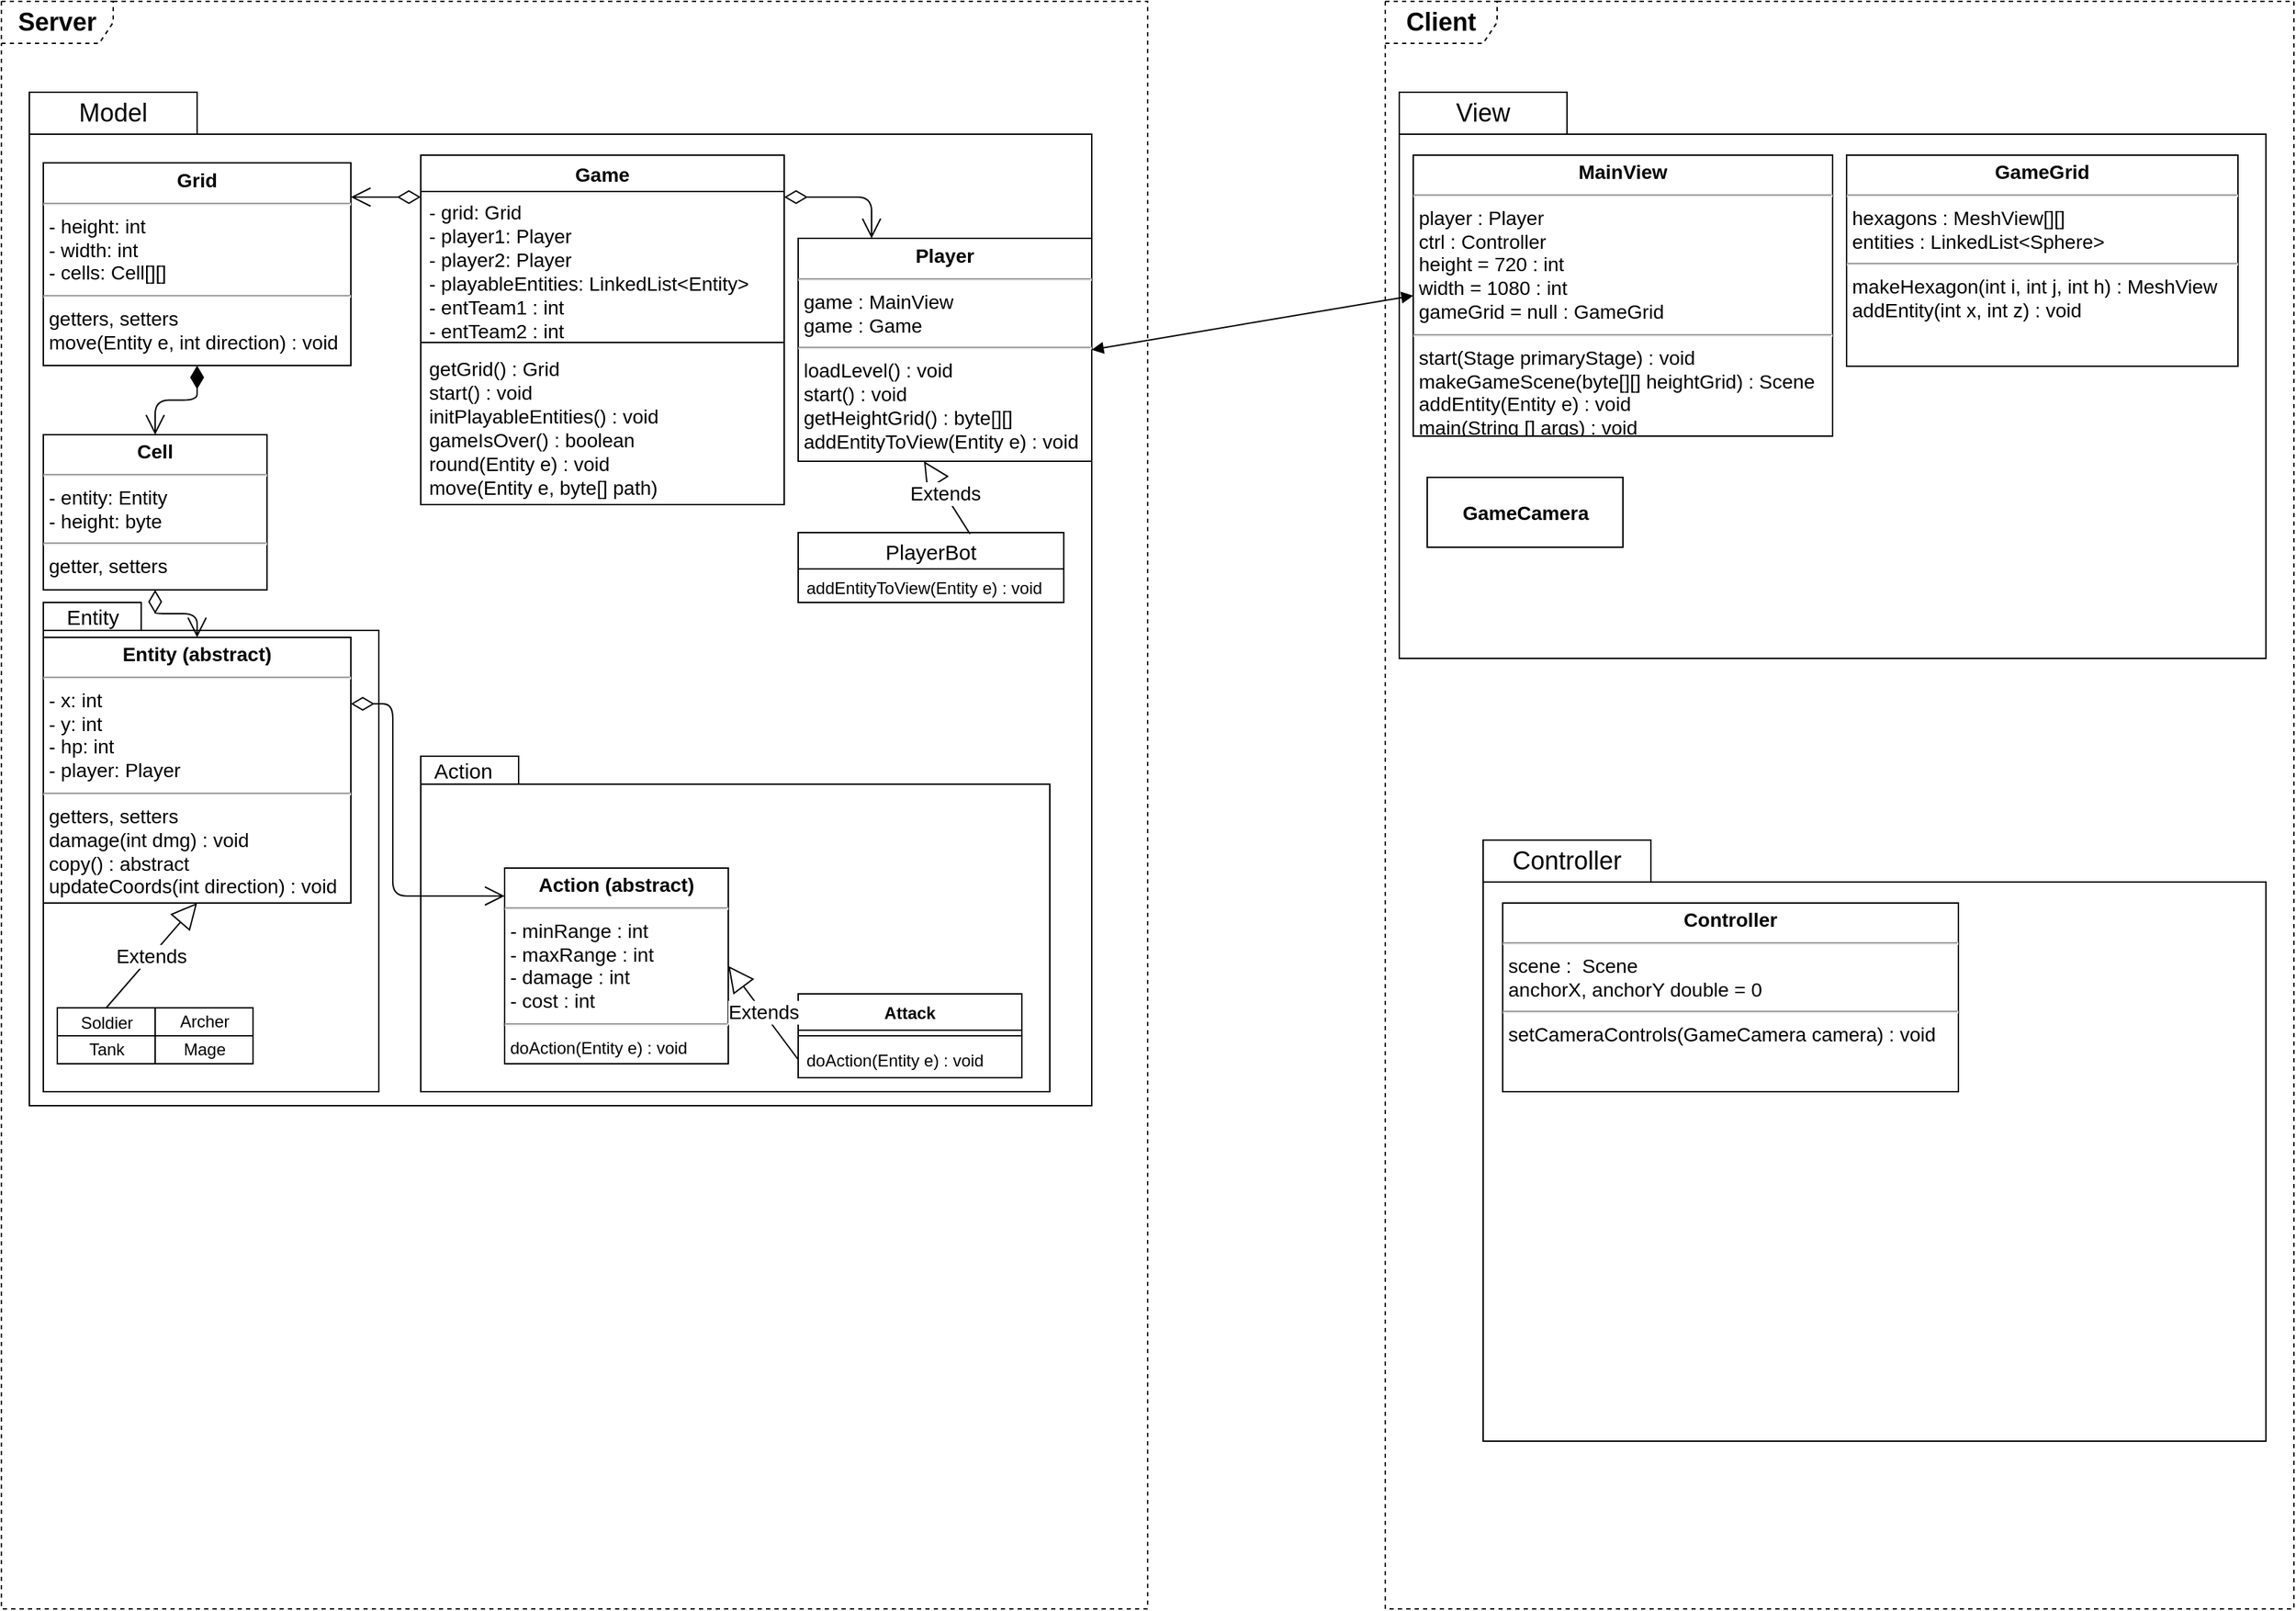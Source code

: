 <mxfile version="14.4.2" type="device"><diagram id="C5RBs43oDa-KdzZeNtuy" name="Page-1"><mxGraphModel dx="2247" dy="834" grid="1" gridSize="10" guides="1" tooltips="1" connect="1" arrows="1" fold="1" page="1" pageScale="1" pageWidth="827" pageHeight="1169" math="0" shadow="0"><root><mxCell id="WIyWlLk6GJQsqaUBKTNV-0"/><mxCell id="WIyWlLk6GJQsqaUBKTNV-1" parent="WIyWlLk6GJQsqaUBKTNV-0"/><mxCell id="uxTU_Fl1mZ-33k4q0JXO-39" value="&lt;b&gt;Server&lt;/b&gt;" style="shape=umlFrame;whiteSpace=wrap;html=1;labelBackgroundColor=none;fillColor=#ffffff;fontSize=18;fontColor=#000000;align=center;width=80;height=30;dashed=1;" parent="WIyWlLk6GJQsqaUBKTNV-1" vertex="1"><mxGeometry x="-820" y="10" width="820" height="1150" as="geometry"/></mxCell><mxCell id="uxTU_Fl1mZ-33k4q0JXO-34" value="&lt;b&gt;Client&lt;/b&gt;" style="shape=umlFrame;whiteSpace=wrap;html=1;labelBackgroundColor=none;fillColor=#ffffff;fontSize=18;fontColor=#000000;align=center;width=80;height=30;dashed=1;perimeterSpacing=0;" parent="WIyWlLk6GJQsqaUBKTNV-1" vertex="1"><mxGeometry x="170" y="10" width="650" height="1150" as="geometry"/></mxCell><mxCell id="uxTU_Fl1mZ-33k4q0JXO-5" value="" style="shape=folder;fontStyle=1;spacingTop=10;tabWidth=120;tabHeight=30;tabPosition=left;html=1;align=left;fontSize=14;" parent="WIyWlLk6GJQsqaUBKTNV-1" vertex="1"><mxGeometry x="-800" y="75" width="760" height="725" as="geometry"/></mxCell><mxCell id="uxTU_Fl1mZ-33k4q0JXO-1" value="Game" style="swimlane;fontStyle=1;align=center;verticalAlign=middle;childLayout=stackLayout;horizontal=1;startSize=26;horizontalStack=0;resizeParent=1;resizeParentMax=0;resizeLast=0;collapsible=1;marginBottom=0;fontSize=14;" parent="WIyWlLk6GJQsqaUBKTNV-1" vertex="1"><mxGeometry x="-520" y="120" width="260" height="250" as="geometry"><mxRectangle x="460" y="240" width="70" height="26" as="alternateBounds"/></mxGeometry></mxCell><mxCell id="uxTU_Fl1mZ-33k4q0JXO-2" value="- grid: Grid&#10;- player1: Player&#10;- player2: Player&#10;- playableEntities: LinkedList&lt;Entity&gt;&#10;- entTeam1 : int&#10;- entTeam2 : int" style="text;align=left;verticalAlign=top;spacingLeft=4;spacingRight=4;overflow=hidden;rotatable=0;points=[[0,0.5],[1,0.5]];portConstraint=eastwest;labelBackgroundColor=none;labelBorderColor=none;fontSize=14;strokeWidth=3;" parent="uxTU_Fl1mZ-33k4q0JXO-1" vertex="1"><mxGeometry y="26" width="260" height="104" as="geometry"/></mxCell><mxCell id="uxTU_Fl1mZ-33k4q0JXO-3" value="" style="line;strokeWidth=1;fillColor=none;align=left;verticalAlign=middle;spacingTop=-1;spacingLeft=3;spacingRight=3;rotatable=0;labelPosition=right;points=[];portConstraint=eastwest;fontSize=14;" parent="uxTU_Fl1mZ-33k4q0JXO-1" vertex="1"><mxGeometry y="130" width="260" height="8" as="geometry"/></mxCell><mxCell id="uxTU_Fl1mZ-33k4q0JXO-4" value="getGrid() : Grid&#10;start() : void&#10;initPlayableEntities() : void&#10;gameIsOver() : boolean&#10;round(Entity e) : void&#10;move(Entity e, byte[] path)" style="text;strokeColor=none;fillColor=none;align=left;verticalAlign=top;spacingLeft=4;spacingRight=4;overflow=hidden;rotatable=0;points=[[0,0.5],[1,0.5]];portConstraint=eastwest;fontSize=14;" parent="uxTU_Fl1mZ-33k4q0JXO-1" vertex="1"><mxGeometry y="138" width="260" height="112" as="geometry"/></mxCell><mxCell id="uxTU_Fl1mZ-33k4q0JXO-6" value="Model" style="text;html=1;strokeColor=none;fillColor=none;align=center;verticalAlign=middle;whiteSpace=wrap;rounded=0;fontSize=18;" parent="WIyWlLk6GJQsqaUBKTNV-1" vertex="1"><mxGeometry x="-800" y="75" width="120" height="30" as="geometry"/></mxCell><mxCell id="uxTU_Fl1mZ-33k4q0JXO-10" value="" style="shape=folder;fontStyle=1;spacingTop=10;tabWidth=120;tabHeight=30;tabPosition=left;html=1;labelBackgroundColor=none;fillColor=#ffffff;fontColor=#000000;align=left;fontSize=14;" parent="WIyWlLk6GJQsqaUBKTNV-1" vertex="1"><mxGeometry x="180" y="75" width="620" height="405" as="geometry"/></mxCell><mxCell id="uxTU_Fl1mZ-33k4q0JXO-12" value="View" style="text;html=1;strokeColor=none;fillColor=none;align=center;verticalAlign=middle;whiteSpace=wrap;rounded=0;labelBackgroundColor=none;fontColor=#000000;fontSize=18;" parent="WIyWlLk6GJQsqaUBKTNV-1" vertex="1"><mxGeometry x="180" y="75" width="120" height="30" as="geometry"/></mxCell><mxCell id="uxTU_Fl1mZ-33k4q0JXO-14" value="&lt;p style=&quot;margin: 4px 0px 0px ; text-align: center ; font-size: 14px&quot;&gt;&lt;b style=&quot;font-size: 14px&quot;&gt;Grid&lt;/b&gt;&lt;/p&gt;&lt;hr style=&quot;font-size: 14px&quot;&gt;&lt;p style=&quot;margin: 0px 0px 0px 4px ; font-size: 14px&quot;&gt;- height: int&lt;/p&gt;&lt;p style=&quot;margin: 0px 0px 0px 4px ; font-size: 14px&quot;&gt;- width: int&lt;/p&gt;&lt;p style=&quot;margin: 0px 0px 0px 4px ; font-size: 14px&quot;&gt;- cells: Cell[][]&lt;/p&gt;&lt;hr style=&quot;font-size: 14px&quot;&gt;&lt;p style=&quot;margin: 0px 0px 0px 4px ; font-size: 14px&quot;&gt;getters, setters&lt;/p&gt;&lt;p style=&quot;margin: 0px 0px 0px 4px ; font-size: 14px&quot;&gt;move(Entity e, int direction) : void&lt;/p&gt;" style="verticalAlign=top;align=left;overflow=fill;fontSize=14;fontFamily=Helvetica;html=1;labelBackgroundColor=none;fillColor=#ffffff;" parent="WIyWlLk6GJQsqaUBKTNV-1" vertex="1"><mxGeometry x="-790" y="125.5" width="220" height="145" as="geometry"/></mxCell><mxCell id="uxTU_Fl1mZ-33k4q0JXO-16" value="&lt;p style=&quot;margin: 4px 0px 0px ; text-align: center ; font-size: 14px&quot;&gt;&lt;b style=&quot;font-size: 14px&quot;&gt;Player&lt;/b&gt;&lt;/p&gt;&lt;hr style=&quot;font-size: 14px&quot;&gt;&lt;p style=&quot;margin: 0px 0px 0px 4px ; font-size: 14px&quot;&gt;game : MainView&lt;/p&gt;&lt;p style=&quot;margin: 0px 0px 0px 4px ; font-size: 14px&quot;&gt;game : Game&lt;/p&gt;&lt;hr style=&quot;font-size: 14px&quot;&gt;&lt;p style=&quot;margin: 0px 0px 0px 4px ; font-size: 14px&quot;&gt;loadLevel() : void&lt;/p&gt;&lt;p style=&quot;margin: 0px 0px 0px 4px ; font-size: 14px&quot;&gt;start() : void&lt;/p&gt;&lt;p style=&quot;margin: 0px 0px 0px 4px ; font-size: 14px&quot;&gt;getHeightGrid() : byte[][]&lt;/p&gt;&lt;p style=&quot;margin: 0px 0px 0px 4px ; font-size: 14px&quot;&gt;addEntityToView(Entity e) : void&lt;/p&gt;" style="verticalAlign=top;align=left;overflow=fill;fontSize=14;fontFamily=Helvetica;html=1;labelBackgroundColor=none;fillColor=#ffffff;" parent="WIyWlLk6GJQsqaUBKTNV-1" vertex="1"><mxGeometry x="-250" y="179.5" width="210" height="159.5" as="geometry"/></mxCell><mxCell id="uxTU_Fl1mZ-33k4q0JXO-24" value="" style="endArrow=open;html=1;endSize=12;startArrow=diamondThin;startSize=14;startFill=0;edgeStyle=orthogonalEdgeStyle;align=left;verticalAlign=bottom;fontSize=14;fontColor=#000000;entryX=0.25;entryY=0;entryDx=0;entryDy=0;" parent="WIyWlLk6GJQsqaUBKTNV-1" source="uxTU_Fl1mZ-33k4q0JXO-2" target="uxTU_Fl1mZ-33k4q0JXO-16" edge="1"><mxGeometry x="-1" y="3" relative="1" as="geometry"><mxPoint x="-270" y="213" as="sourcePoint"/><mxPoint x="-390" y="180" as="targetPoint"/><Array as="points"><mxPoint x="-197" y="150"/></Array></mxGeometry></mxCell><mxCell id="uxTU_Fl1mZ-33k4q0JXO-26" value="" style="endArrow=open;html=1;endSize=12;startArrow=diamondThin;startSize=14;startFill=1;edgeStyle=orthogonalEdgeStyle;align=left;verticalAlign=bottom;fontSize=14;fontColor=#000000;exitX=0.5;exitY=1;exitDx=0;exitDy=0;entryX=0.5;entryY=0;entryDx=0;entryDy=0;" parent="WIyWlLk6GJQsqaUBKTNV-1" source="uxTU_Fl1mZ-33k4q0JXO-14" target="uxTU_Fl1mZ-33k4q0JXO-15" edge="1"><mxGeometry x="-1" y="3" relative="1" as="geometry"><mxPoint x="-250" y="385" as="sourcePoint"/><mxPoint x="-90" y="385" as="targetPoint"/></mxGeometry></mxCell><mxCell id="uxTU_Fl1mZ-33k4q0JXO-35" value="" style="shape=folder;fontStyle=1;spacingTop=10;tabWidth=120;tabHeight=30;tabPosition=left;html=1;labelBackgroundColor=none;fillColor=#ffffff;fontColor=#000000;align=left;fontSize=14;" parent="WIyWlLk6GJQsqaUBKTNV-1" vertex="1"><mxGeometry x="240" y="610" width="560" height="430" as="geometry"/></mxCell><mxCell id="uxTU_Fl1mZ-33k4q0JXO-36" value="Controller" style="text;html=1;strokeColor=none;fillColor=none;align=center;verticalAlign=middle;whiteSpace=wrap;rounded=0;labelBackgroundColor=none;fontColor=#000000;fontSize=18;" parent="WIyWlLk6GJQsqaUBKTNV-1" vertex="1"><mxGeometry x="240" y="610" width="120" height="30" as="geometry"/></mxCell><mxCell id="uxTU_Fl1mZ-33k4q0JXO-37" value="&lt;p style=&quot;margin: 4px 0px 0px ; text-align: center ; font-size: 14px&quot;&gt;&lt;b&gt;MainVi&lt;/b&gt;&lt;b&gt;ew&lt;/b&gt;&lt;/p&gt;&lt;hr style=&quot;font-size: 14px&quot;&gt;&lt;p style=&quot;margin: 0px 0px 0px 4px ; font-size: 14px&quot;&gt;player : Player&lt;/p&gt;&lt;p style=&quot;margin: 0px 0px 0px 4px ; font-size: 14px&quot;&gt;ctrl : Controller&lt;/p&gt;&lt;p style=&quot;margin: 0px 0px 0px 4px ; font-size: 14px&quot;&gt;height = 720 : int&lt;/p&gt;&lt;p style=&quot;margin: 0px 0px 0px 4px ; font-size: 14px&quot;&gt;width = 1080 : int&lt;/p&gt;&lt;p style=&quot;margin: 0px 0px 0px 4px ; font-size: 14px&quot;&gt;gameGrid = null : GameGrid&lt;/p&gt;&lt;hr style=&quot;font-size: 14px&quot;&gt;&lt;p style=&quot;margin: 0px 0px 0px 4px ; font-size: 14px&quot;&gt;start(Stage primaryStage) : void&lt;/p&gt;&lt;p style=&quot;margin: 0px 0px 0px 4px ; font-size: 14px&quot;&gt;makeGameScene(byte[][] heightGrid) : Scene&lt;/p&gt;&lt;p style=&quot;margin: 0px 0px 0px 4px ; font-size: 14px&quot;&gt;addEntity(Entity e) : void&lt;/p&gt;&lt;p style=&quot;margin: 0px 0px 0px 4px ; font-size: 14px&quot;&gt;main(String [] args) : void&lt;/p&gt;" style="verticalAlign=top;align=left;overflow=fill;fontSize=14;fontFamily=Helvetica;html=1;labelBackgroundColor=none;fillColor=#ffffff;" parent="WIyWlLk6GJQsqaUBKTNV-1" vertex="1"><mxGeometry x="190" y="120" width="300" height="201" as="geometry"/></mxCell><mxCell id="uxTU_Fl1mZ-33k4q0JXO-38" value="&lt;p style=&quot;margin: 4px 0px 0px ; text-align: center ; font-size: 14px&quot;&gt;&lt;b style=&quot;font-size: 14px&quot;&gt;Controller&lt;/b&gt;&lt;/p&gt;&lt;hr style=&quot;font-size: 14px&quot;&gt;&lt;p style=&quot;margin: 0px 0px 0px 4px ; font-size: 14px&quot;&gt;scene :&amp;nbsp; Scene&lt;/p&gt;&lt;p style=&quot;margin: 0px 0px 0px 4px ; font-size: 14px&quot;&gt;anchorX, anchorY double = 0&lt;/p&gt;&lt;hr style=&quot;font-size: 14px&quot;&gt;&lt;p style=&quot;margin: 0px 0px 0px 4px ; font-size: 14px&quot;&gt;setCameraControls(GameCamera camera) : void&lt;/p&gt;" style="verticalAlign=top;align=left;overflow=fill;fontSize=14;fontFamily=Helvetica;html=1;labelBackgroundColor=none;fillColor=#ffffff;" parent="WIyWlLk6GJQsqaUBKTNV-1" vertex="1"><mxGeometry x="254" y="655" width="326" height="135" as="geometry"/></mxCell><mxCell id="uxTU_Fl1mZ-33k4q0JXO-40" value="&lt;p style=&quot;margin: 4px 0px 0px ; text-align: center ; font-size: 14px&quot;&gt;&lt;b&gt;GameGrid&lt;/b&gt;&lt;/p&gt;&lt;hr style=&quot;font-size: 14px&quot;&gt;&lt;p style=&quot;margin: 0px 0px 0px 4px ; font-size: 14px&quot;&gt;hexagons : MeshView[][]&lt;/p&gt;&lt;p style=&quot;margin: 0px 0px 0px 4px ; font-size: 14px&quot;&gt;entities : LinkedList&amp;lt;Sphere&amp;gt;&lt;/p&gt;&lt;hr style=&quot;font-size: 14px&quot;&gt;&lt;p style=&quot;margin: 0px 0px 0px 4px ; font-size: 14px&quot;&gt;makeHexagon(int i, int j, int h) : MeshView&lt;/p&gt;&lt;p style=&quot;margin: 0px 0px 0px 4px ; font-size: 14px&quot;&gt;addEntity(int x, int z) : void&lt;/p&gt;" style="verticalAlign=top;align=left;overflow=fill;fontSize=14;fontFamily=Helvetica;html=1;labelBackgroundColor=none;fillColor=#ffffff;" parent="WIyWlLk6GJQsqaUBKTNV-1" vertex="1"><mxGeometry x="500" y="120" width="280" height="151" as="geometry"/></mxCell><mxCell id="uxTU_Fl1mZ-33k4q0JXO-43" value="&lt;b&gt;GameCamera&lt;/b&gt;" style="html=1;labelBackgroundColor=none;fillColor=#ffffff;fontSize=14;fontColor=#000000;align=center;" parent="WIyWlLk6GJQsqaUBKTNV-1" vertex="1"><mxGeometry x="200" y="350.5" width="140" height="50" as="geometry"/></mxCell><mxCell id="uxTU_Fl1mZ-33k4q0JXO-15" value="&lt;p style=&quot;margin: 4px 0px 0px ; text-align: center ; font-size: 14px&quot;&gt;&lt;b style=&quot;font-size: 14px&quot;&gt;Cell&lt;/b&gt;&lt;/p&gt;&lt;hr style=&quot;font-size: 14px&quot;&gt;&lt;p style=&quot;margin: 0px 0px 0px 4px ; font-size: 14px&quot;&gt;- entity: Entity&lt;/p&gt;&lt;p style=&quot;margin: 0px 0px 0px 4px ; font-size: 14px&quot;&gt;- height: byte&lt;/p&gt;&lt;hr style=&quot;font-size: 14px&quot;&gt;&lt;p style=&quot;margin: 0px 0px 0px 4px ; font-size: 14px&quot;&gt;getter, setters&lt;/p&gt;" style="verticalAlign=top;align=left;overflow=fill;fontSize=14;fontFamily=Helvetica;html=1;labelBackgroundColor=none;fillColor=#ffffff;" parent="WIyWlLk6GJQsqaUBKTNV-1" vertex="1"><mxGeometry x="-790" y="320" width="160" height="111" as="geometry"/></mxCell><mxCell id="aws8m0ROhrYJoQUobD1a-0" value="" style="endArrow=open;html=1;endSize=12;startArrow=diamondThin;startSize=14;startFill=0;edgeStyle=orthogonalEdgeStyle;align=left;verticalAlign=bottom;fontSize=14;fontColor=#000000;" parent="WIyWlLk6GJQsqaUBKTNV-1" source="uxTU_Fl1mZ-33k4q0JXO-2" target="uxTU_Fl1mZ-33k4q0JXO-14" edge="1"><mxGeometry x="-1" y="3" relative="1" as="geometry"><mxPoint x="-610" y="476.004" as="sourcePoint"/><mxPoint x="-456.28" y="584.27" as="targetPoint"/><Array as="points"><mxPoint x="-540" y="150"/><mxPoint x="-540" y="150"/></Array></mxGeometry></mxCell><mxCell id="aws8m0ROhrYJoQUobD1a-2" value="" style="endArrow=block;startArrow=block;endFill=1;startFill=1;html=1;entryX=0;entryY=0.5;entryDx=0;entryDy=0;exitX=1;exitY=0.5;exitDx=0;exitDy=0;" parent="WIyWlLk6GJQsqaUBKTNV-1" source="uxTU_Fl1mZ-33k4q0JXO-16" target="uxTU_Fl1mZ-33k4q0JXO-37" edge="1"><mxGeometry width="160" relative="1" as="geometry"><mxPoint x="-130" y="370" as="sourcePoint"/><mxPoint x="30" y="370" as="targetPoint"/></mxGeometry></mxCell><mxCell id="h45isoxqpuZvMM71COrb-15" value="" style="shape=folder;fontStyle=1;spacingTop=10;tabWidth=70;tabHeight=20;tabPosition=left;html=1;" vertex="1" parent="WIyWlLk6GJQsqaUBKTNV-1"><mxGeometry x="-790" y="440" width="240" height="350" as="geometry"/></mxCell><mxCell id="uxTU_Fl1mZ-33k4q0JXO-17" value="&lt;p style=&quot;margin: 4px 0px 0px ; text-align: center ; font-size: 14px&quot;&gt;&lt;b style=&quot;font-size: 14px&quot;&gt;Entity (abstract)&lt;/b&gt;&lt;/p&gt;&lt;hr&gt;&lt;p style=&quot;margin: 0px 0px 0px 4px ; font-size: 14px&quot;&gt;- x: int&lt;/p&gt;&lt;p style=&quot;margin: 0px 0px 0px 4px ; font-size: 14px&quot;&gt;- y: int&lt;/p&gt;&lt;p style=&quot;margin: 0px 0px 0px 4px ; font-size: 14px&quot;&gt;- hp: int&lt;/p&gt;&lt;p style=&quot;margin: 0px 0px 0px 4px ; font-size: 14px&quot;&gt;- player: Player&lt;/p&gt;&lt;hr style=&quot;font-size: 14px&quot;&gt;&lt;p style=&quot;margin: 0px 0px 0px 4px ; font-size: 14px&quot;&gt;getters, setters&lt;/p&gt;&lt;p style=&quot;margin: 0px 0px 0px 4px ; font-size: 14px&quot;&gt;damage(int dmg) : void&lt;/p&gt;&lt;p style=&quot;margin: 0px 0px 0px 4px ; font-size: 14px&quot;&gt;copy() : abstract&lt;/p&gt;&lt;p style=&quot;margin: 0px 0px 0px 4px ; font-size: 14px&quot;&gt;updateCoords(int direction) : void&lt;/p&gt;" style="verticalAlign=top;align=left;overflow=fill;fontSize=14;fontFamily=Helvetica;html=1;labelBackgroundColor=none;fillColor=#ffffff;" parent="WIyWlLk6GJQsqaUBKTNV-1" vertex="1"><mxGeometry x="-790" y="465" width="220" height="190" as="geometry"/></mxCell><mxCell id="uxTU_Fl1mZ-33k4q0JXO-30" value="Extends" style="endArrow=block;endSize=16;endFill=0;html=1;fontSize=14;fontColor=#000000;exitX=0.5;exitY=0;exitDx=0;exitDy=0;entryX=0.5;entryY=1;entryDx=0;entryDy=0;" parent="WIyWlLk6GJQsqaUBKTNV-1" source="uxTU_Fl1mZ-33k4q0JXO-29" target="uxTU_Fl1mZ-33k4q0JXO-17" edge="1"><mxGeometry width="160" relative="1" as="geometry"><mxPoint x="-370" y="685" as="sourcePoint"/><mxPoint x="-210" y="685" as="targetPoint"/></mxGeometry></mxCell><mxCell id="h45isoxqpuZvMM71COrb-14" value="Tank" style="html=1;" vertex="1" parent="WIyWlLk6GJQsqaUBKTNV-1"><mxGeometry x="-780" y="750" width="70" height="20" as="geometry"/></mxCell><mxCell id="uxTU_Fl1mZ-33k4q0JXO-29" value="&lt;font style=&quot;font-size: 12px&quot;&gt;Soldier&lt;/font&gt;" style="html=1;labelBackgroundColor=none;fillColor=#ffffff;fontSize=14;fontColor=#000000;align=center;" parent="WIyWlLk6GJQsqaUBKTNV-1" vertex="1"><mxGeometry x="-780" y="730" width="70" height="20" as="geometry"/></mxCell><mxCell id="h45isoxqpuZvMM71COrb-12" value="Archer" style="html=1;" vertex="1" parent="WIyWlLk6GJQsqaUBKTNV-1"><mxGeometry x="-710" y="730" width="70" height="20" as="geometry"/></mxCell><mxCell id="h45isoxqpuZvMM71COrb-13" value="Mage" style="html=1;" vertex="1" parent="WIyWlLk6GJQsqaUBKTNV-1"><mxGeometry x="-710" y="750" width="70" height="20" as="geometry"/></mxCell><mxCell id="uxTU_Fl1mZ-33k4q0JXO-28" value="" style="endArrow=open;html=1;endSize=12;startArrow=diamondThin;startSize=14;startFill=0;edgeStyle=orthogonalEdgeStyle;align=left;verticalAlign=bottom;fontSize=14;fontColor=#000000;exitX=0.5;exitY=1;exitDx=0;exitDy=0;entryX=0.5;entryY=0;entryDx=0;entryDy=0;" parent="WIyWlLk6GJQsqaUBKTNV-1" source="uxTU_Fl1mZ-33k4q0JXO-15" target="uxTU_Fl1mZ-33k4q0JXO-17" edge="1"><mxGeometry x="-0.035" y="20" relative="1" as="geometry"><mxPoint x="-420" y="405" as="sourcePoint"/><mxPoint x="-260" y="405" as="targetPoint"/><mxPoint as="offset"/></mxGeometry></mxCell><mxCell id="h45isoxqpuZvMM71COrb-16" value="" style="shape=folder;fontStyle=1;spacingTop=10;tabWidth=70;tabHeight=20;tabPosition=left;html=1;" vertex="1" parent="WIyWlLk6GJQsqaUBKTNV-1"><mxGeometry x="-520" y="550" width="450" height="240" as="geometry"/></mxCell><mxCell id="E9Du14OvOAKa4paJbEn1-1" value="" style="endArrow=open;html=1;endSize=12;startArrow=diamondThin;startSize=14;startFill=0;edgeStyle=orthogonalEdgeStyle;align=left;verticalAlign=bottom;fontSize=14;fontColor=#000000;exitX=1;exitY=0.25;exitDx=0;exitDy=0;" parent="WIyWlLk6GJQsqaUBKTNV-1" source="uxTU_Fl1mZ-33k4q0JXO-17" target="aws8m0ROhrYJoQUobD1a-3" edge="1"><mxGeometry x="-0.035" y="20" relative="1" as="geometry"><mxPoint x="-560" y="470" as="sourcePoint"/><mxPoint x="-560" y="520" as="targetPoint"/><mxPoint as="offset"/><Array as="points"><mxPoint x="-540" y="513"/><mxPoint x="-540" y="650"/></Array></mxGeometry></mxCell><mxCell id="aws8m0ROhrYJoQUobD1a-3" value="&lt;p style=&quot;margin: 4px 0px 0px ; text-align: center ; font-size: 14px&quot;&gt;&lt;b style=&quot;font-size: 14px&quot;&gt;Action (abstract)&lt;/b&gt;&lt;/p&gt;&lt;hr&gt;&lt;p style=&quot;margin: 0px 0px 0px 4px ; font-size: 14px&quot;&gt;- minRange : int&lt;/p&gt;&lt;p style=&quot;margin: 0px 0px 0px 4px ; font-size: 14px&quot;&gt;- maxRange : int&lt;/p&gt;&lt;p style=&quot;margin: 0px 0px 0px 4px ; font-size: 14px&quot;&gt;- damage : int&lt;/p&gt;&lt;p style=&quot;margin: 0px 0px 0px 4px ; font-size: 14px&quot;&gt;- cost : int&lt;/p&gt;&lt;hr style=&quot;font-size: 14px&quot;&gt;&lt;p style=&quot;margin: 0px 0px 0px 4px ; font-size: 14px&quot;&gt;&lt;span style=&quot;font-size: 12px&quot;&gt;doAction(Entity e) : void&lt;/span&gt;&lt;br&gt;&lt;/p&gt;" style="verticalAlign=top;align=left;overflow=fill;fontSize=14;fontFamily=Helvetica;html=1;labelBackgroundColor=none;fillColor=#ffffff;" parent="WIyWlLk6GJQsqaUBKTNV-1" vertex="1"><mxGeometry x="-460" y="630" width="160" height="140" as="geometry"/></mxCell><mxCell id="h45isoxqpuZvMM71COrb-7" value="Attack" style="swimlane;fontStyle=1;align=center;verticalAlign=top;childLayout=stackLayout;horizontal=1;startSize=26;horizontalStack=0;resizeParent=1;resizeParentMax=0;resizeLast=0;collapsible=1;marginBottom=0;" vertex="1" parent="WIyWlLk6GJQsqaUBKTNV-1"><mxGeometry x="-250" y="720" width="160" height="60" as="geometry"/></mxCell><mxCell id="h45isoxqpuZvMM71COrb-9" value="" style="line;strokeWidth=1;fillColor=none;align=left;verticalAlign=middle;spacingTop=-1;spacingLeft=3;spacingRight=3;rotatable=0;labelPosition=right;points=[];portConstraint=eastwest;" vertex="1" parent="h45isoxqpuZvMM71COrb-7"><mxGeometry y="26" width="160" height="8" as="geometry"/></mxCell><mxCell id="h45isoxqpuZvMM71COrb-10" value="doAction(Entity e) : void" style="text;strokeColor=none;fillColor=none;align=left;verticalAlign=top;spacingLeft=4;spacingRight=4;overflow=hidden;rotatable=0;points=[[0,0.5],[1,0.5]];portConstraint=eastwest;" vertex="1" parent="h45isoxqpuZvMM71COrb-7"><mxGeometry y="34" width="160" height="26" as="geometry"/></mxCell><mxCell id="h45isoxqpuZvMM71COrb-1" value="Extends" style="endArrow=block;endSize=16;endFill=0;html=1;fontSize=14;fontColor=#000000;entryX=1;entryY=0.5;entryDx=0;entryDy=0;exitX=0;exitY=0.5;exitDx=0;exitDy=0;" edge="1" parent="WIyWlLk6GJQsqaUBKTNV-1" source="h45isoxqpuZvMM71COrb-10" target="aws8m0ROhrYJoQUobD1a-3"><mxGeometry width="160" relative="1" as="geometry"><mxPoint x="-320" y="726.127" as="sourcePoint"/><mxPoint x="-305" y="650" as="targetPoint"/></mxGeometry></mxCell><mxCell id="h45isoxqpuZvMM71COrb-17" value="&lt;font style=&quot;font-size: 15px;&quot;&gt;Entity&lt;/font&gt;" style="text;html=1;align=center;verticalAlign=middle;resizable=0;points=[];autosize=1;fontSize=15;" vertex="1" parent="WIyWlLk6GJQsqaUBKTNV-1"><mxGeometry x="-780" y="440" width="50" height="20" as="geometry"/></mxCell><mxCell id="h45isoxqpuZvMM71COrb-19" value="&lt;font style=&quot;font-size: 15px&quot;&gt;Action&lt;/font&gt;" style="text;html=1;align=center;verticalAlign=middle;resizable=0;points=[];autosize=1;fontSize=15;" vertex="1" parent="WIyWlLk6GJQsqaUBKTNV-1"><mxGeometry x="-520" y="550" width="60" height="20" as="geometry"/></mxCell><mxCell id="h45isoxqpuZvMM71COrb-28" value="PlayerBot" style="swimlane;fontStyle=0;childLayout=stackLayout;horizontal=1;startSize=26;fillColor=none;horizontalStack=0;resizeParent=1;resizeParentMax=0;resizeLast=0;collapsible=1;marginBottom=0;fontSize=15;" vertex="1" parent="WIyWlLk6GJQsqaUBKTNV-1"><mxGeometry x="-250" y="390" width="190" height="50" as="geometry"/></mxCell><mxCell id="h45isoxqpuZvMM71COrb-29" value="addEntityToView(Entity e) : void" style="text;strokeColor=none;fillColor=none;align=left;verticalAlign=top;spacingLeft=4;spacingRight=4;overflow=hidden;rotatable=0;points=[[0,0.5],[1,0.5]];portConstraint=eastwest;" vertex="1" parent="h45isoxqpuZvMM71COrb-28"><mxGeometry y="26" width="190" height="24" as="geometry"/></mxCell><mxCell id="h45isoxqpuZvMM71COrb-32" value="Extends" style="endArrow=block;endSize=16;endFill=0;html=1;fontSize=14;fontColor=#000000;entryX=1;entryY=0.5;entryDx=0;entryDy=0;exitX=0.647;exitY=0.02;exitDx=0;exitDy=0;exitPerimeter=0;" edge="1" parent="WIyWlLk6GJQsqaUBKTNV-1" source="h45isoxqpuZvMM71COrb-28"><mxGeometry x="0.115" y="1" width="160" relative="1" as="geometry"><mxPoint x="-107" y="406" as="sourcePoint"/><mxPoint x="-160" y="339" as="targetPoint"/><mxPoint x="1" as="offset"/></mxGeometry></mxCell></root></mxGraphModel></diagram></mxfile>